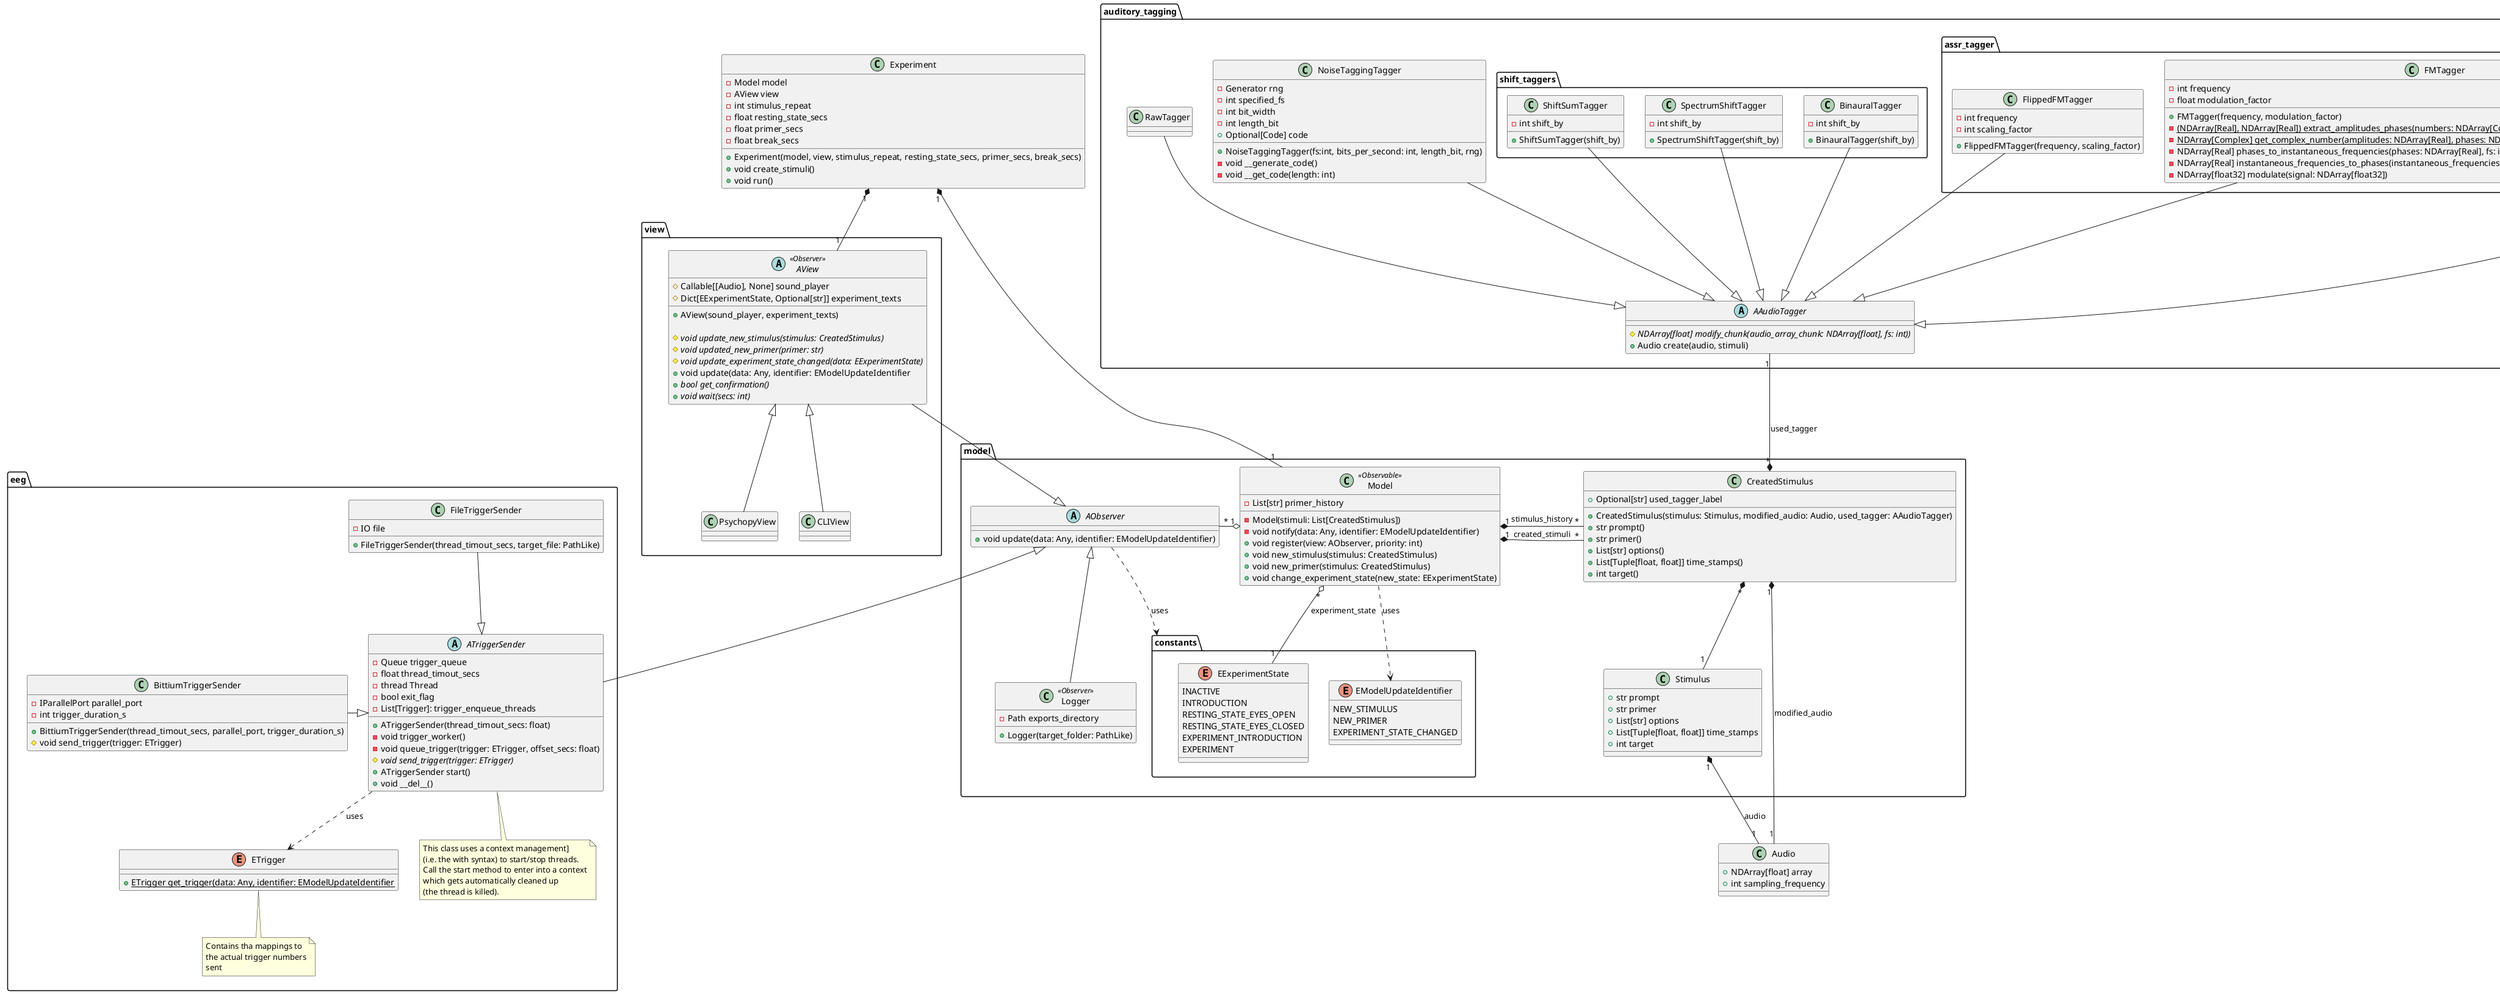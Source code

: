 @startuml
note as n
  <b>Note</b>: To save space, constructor parameter types,
  which match the types of the class parameters,
  are not specified
end note

class Audio {
        +NDArray[float] array
        +int sampling_frequency
    }

package view {
    abstract class AView<<Observer>> {
        #Callable[[Audio], None] sound_player
        #Dict[EExperimentState, Optional[str]] experiment_texts

        +AView(sound_player, experiment_texts)

        #void {abstract} update_new_stimulus(stimulus: CreatedStimulus)
        #void {abstract} updated_new_primer(primer: str)
        #void {abstract} update_experiment_state_changed(data: EExperimentState)
        +void update(data: Any, identifier: EModelUpdateIdentifier
        +bool {abstract} get_confirmation()
        +void {abstract} wait(secs: int)
    }

    class PsychopyView {
    }

    class CLIView {
    }
}

package auditory_tagging {
    abstract class AAudioTagger {
      #NDArray[float] {abstract} modify_chunk(audio_array_chunk: NDArray[float], fs: int))
      +Audio create(audio, stimuli)
    }


    package assr_tagger {
        class AMTagger {
          -int frequency
          -Callable[[int, int, int], NDArray[float] tag_generator
          -[float, float] signal_interval

          +ASSRTagger(frequency, tag_generator, signal_interval)
        }

        class FMTagger {
          -int frequency
          -float modulation_factor

          +FMTagger(frequency, modulation_factor)
          -(NDArray[Real], NDArray[Real]) {static} extract_amplitudes_phases(numbers: NDArray[Complex])
          -NDArray[Complex] {static} get_complex_number(amplitudes: NDArray[Real], phases: NDArray[Real])
          -NDArray[Real] phases_to_instantaneous_frequencies(phases: NDArray[Real], fs: int)
          -NDArray[Real] instantaneous_frequencies_to_phases(instantaneous_frequencies: NDArray[Real], first_phase: NDArray[Real], fs: int)
          -NDArray[float32] modulate(signal: NDArray[float32])

        }

        class FlippedFMTagger {
          -int frequency
          -int scaling_factor

          +FlippedFMTagger(frequency, scaling_factor)
        }
    }

    class NoiseTaggingTagger {
      -Generator rng
      -int specified_fs
      -int bit_width
      -int length_bit
      +Optional[Code] code

      +NoiseTaggingTagger(fs:int, bits_per_second: int, length_bit, rng)
      -void __generate_code()
      -void __get_code(length: int)
    }

    class RawTagger {
    }

    package shift_taggers {
        class ShiftSumTagger {
          -int shift_by

          +ShiftSumTagger(shift_by)
        }

        class SpectrumShiftTagger {
          -int shift_by

          +SpectrumShiftTagger(shift_by)
        }

        class BinauralTagger {
            -int shift_by
            +BinauralTagger(shift_by)
        }
    }
}

package model {
    abstract class AObserver {
        +void update(data: Any, identifier: EModelUpdateIdentifier)
    }

    class Model <<Observable>>{
        -List[str] primer_history

        -Model(stimuli: List[CreatedStimulus])
        -void notify(data: Any, identifier: EModelUpdateIdentifier)
        +void register(view: AObserver, priority: int)
        +void new_stimulus(stimulus: CreatedStimulus)
        +void new_primer(stimulus: CreatedStimulus)
        +void change_experiment_state(new_state: EExperimentState)
    }
    class Logger<<Observer>> {
        -Path exports_directory
        +Logger(target_folder: PathLike)
    }
    Logger -u-|> AObserver

    package constants {
    enum EExperimentState {
        INACTIVE
        INTRODUCTION
        RESTING_STATE_EYES_OPEN
        RESTING_STATE_EYES_CLOSED
        EXPERIMENT_INTRODUCTION
        EXPERIMENT
    }

    enum EModelUpdateIdentifier {
        NEW_STIMULUS
        NEW_PRIMER
        EXPERIMENT_STATE_CHANGED
    }
    }

    class Stimulus {
        +str prompt
        +str primer
        +List[str] options
        +List[Tuple[float, float]] time_stamps
        +int target
    }
    Stimulus "1" *-- "1" Audio: audio

    class CreatedStimulus {
        +Optional[str] used_tagger_label

        +CreatedStimulus(stimulus: Stimulus, modified_audio: Audio, used_tagger: AAudioTagger)
        +str prompt()
        +str primer()
        +List[str] options()
        +List[Tuple[float, float]] time_stamps()
        +int target()
    }
    CreatedStimulus "1" *-- "1" Audio: modified_audio
    CreatedStimulus "*" *-u- "1" AAudioTagger: used_tagger
    CreatedStimulus "*" *-- "1" Stimulus
}
Model "1" *-r- "*" CreatedStimulus: "stimulus_history"
Model "*" o--- "1" EExperimentState: "experiment_state"
Model "1" o-l-- "*" AObserver
Model ..> EModelUpdateIdentifier: "uses"

AObserver .l.> constants: "uses"

AView --|> AObserver


package eeg {
   enum ETrigger{
     +ETrigger {static} get_trigger(data: Any, identifier: EModelUpdateIdentifier
   }
   note bottom of ETrigger: Contains tha mappings to\nthe actual trigger numbers\nsent

    abstract class ATriggerSender {
        -Queue trigger_queue
        -float thread_timout_secs
        -thread Thread
        -bool exit_flag
        -List[Trigger]: trigger_enqueue_threads

        +ATriggerSender(thread_timout_secs: float)
        -void trigger_worker()
        -void queue_trigger(trigger: ETrigger, offset_secs: float)
        #void {abstract} send_trigger(trigger: ETrigger)
        +ATriggerSender start()
        +void __del__()
    }
    note bottom
        This class uses a context management]
        (i.e. the with syntax) to start/stop threads.
        Call the start method to enter into a context
        which gets automatically cleaned up
        (the thread is killed).
    end note

   class BittiumTriggerSender {
     -IParallelPort parallel_port
     -int trigger_duration_s
     +BittiumTriggerSender(thread_timout_secs, parallel_port, trigger_duration_s)
     #void send_trigger(trigger: ETrigger)
   }

   class FileTriggerSender {
     -IO file
     +FileTriggerSender(thread_timout_secs, target_file: PathLike)
   }
}

view -[hidden]- eeg

ATriggerSender -u-|> AObserver
BittiumTriggerSender -r-|> ATriggerSender
FileTriggerSender -d-|> ATriggerSender
ATriggerSender ..> ETrigger: "uses"

AAudioTagger <|-u- BinauralTagger
AAudioTagger <|-u- SpectrumShiftTagger
AAudioTagger <|-u- ShiftSumTagger
AAudioTagger <|-u- RawTagger
AAudioTagger <|-u- NoiseTaggingTagger
AAudioTagger <|-u- AMTagger
AAudioTagger <|-u- FMTagger
AAudioTagger <|-u- FlippedFMTagger


AView <|-- PsychopyView
AView <|-- CLIView



class Experiment {
    -Model model
    -AView view
    -int stimulus_repeat
    -float resting_state_secs
    -float primer_secs
    -float break_secs

    +Experiment(model, view, stimulus_repeat, resting_state_secs, primer_secs, break_secs)
    +void create_stimuli()
    +void run()
}
Experiment "1" *-- "1" Model
Experiment "1" *-- "1" AView

Model "1" *-- "*" CreatedStimulus: created_stimuli

Experiment -[hidden] auditory_tagging
@enduml
